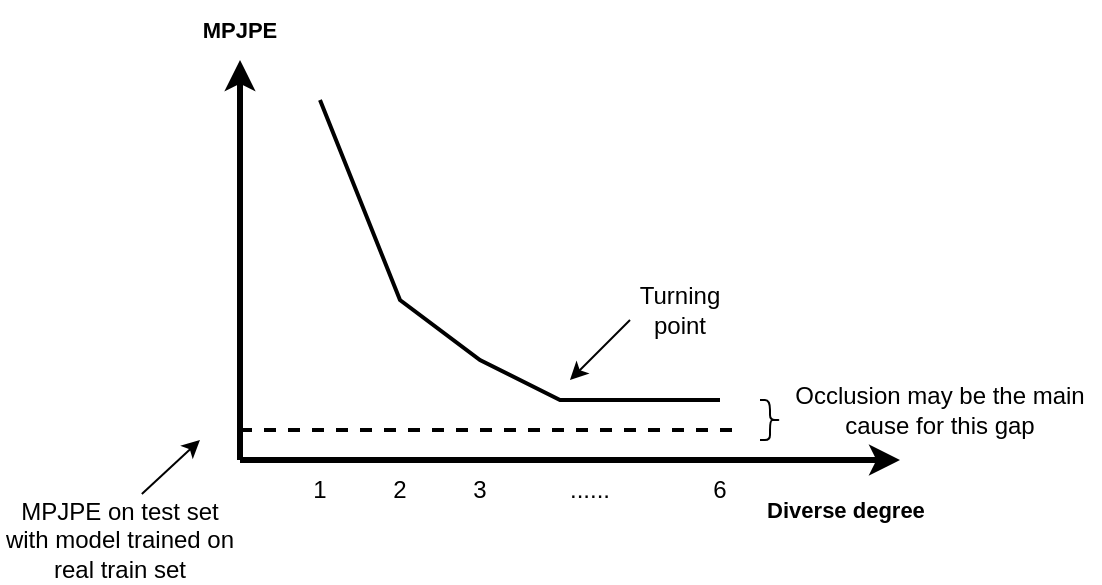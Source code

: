 <mxfile version="22.0.4" type="github">
  <diagram name="第 1 页" id="BZ15HrykAjEuu7JF3pu7">
    <mxGraphModel dx="1296" dy="703" grid="1" gridSize="10" guides="1" tooltips="1" connect="1" arrows="1" fold="1" page="1" pageScale="1" pageWidth="827" pageHeight="1169" math="0" shadow="0">
      <root>
        <mxCell id="0" />
        <mxCell id="1" parent="0" />
        <mxCell id="IbeqkmLSxnjWZuMZQOvI-1" value="" style="endArrow=classic;html=1;rounded=0;strokeWidth=3;" edge="1" parent="1">
          <mxGeometry width="50" height="50" relative="1" as="geometry">
            <mxPoint x="160" y="320" as="sourcePoint" />
            <mxPoint x="160" y="120" as="targetPoint" />
          </mxGeometry>
        </mxCell>
        <mxCell id="IbeqkmLSxnjWZuMZQOvI-2" value="" style="endArrow=classic;html=1;rounded=0;strokeWidth=3;" edge="1" parent="1">
          <mxGeometry width="50" height="50" relative="1" as="geometry">
            <mxPoint x="160" y="320" as="sourcePoint" />
            <mxPoint x="490" y="320" as="targetPoint" />
          </mxGeometry>
        </mxCell>
        <mxCell id="IbeqkmLSxnjWZuMZQOvI-3" value="&lt;font style=&quot;font-size: 11px;&quot;&gt;&lt;b&gt;MPJPE&lt;/b&gt;&lt;/font&gt;" style="text;html=1;strokeColor=none;fillColor=none;align=center;verticalAlign=middle;whiteSpace=wrap;rounded=0;" vertex="1" parent="1">
          <mxGeometry x="130" y="90" width="60" height="30" as="geometry" />
        </mxCell>
        <mxCell id="IbeqkmLSxnjWZuMZQOvI-4" value="&lt;span style=&quot;font-size: 11px;&quot;&gt;&lt;b&gt;Diverse degree&lt;/b&gt;&lt;/span&gt;" style="text;html=1;strokeColor=none;fillColor=none;align=center;verticalAlign=middle;whiteSpace=wrap;rounded=0;" vertex="1" parent="1">
          <mxGeometry x="413" y="330" width="100" height="30" as="geometry" />
        </mxCell>
        <mxCell id="IbeqkmLSxnjWZuMZQOvI-5" value="" style="endArrow=none;html=1;rounded=0;strokeWidth=2;" edge="1" parent="1">
          <mxGeometry width="50" height="50" relative="1" as="geometry">
            <mxPoint x="400" y="290" as="sourcePoint" />
            <mxPoint x="200" y="140" as="targetPoint" />
            <Array as="points">
              <mxPoint x="320" y="290" />
              <mxPoint x="280" y="270" />
              <mxPoint x="240" y="240" />
            </Array>
          </mxGeometry>
        </mxCell>
        <mxCell id="IbeqkmLSxnjWZuMZQOvI-9" value="1" style="text;html=1;strokeColor=none;fillColor=none;align=center;verticalAlign=middle;whiteSpace=wrap;rounded=0;" vertex="1" parent="1">
          <mxGeometry x="190" y="320" width="20" height="30" as="geometry" />
        </mxCell>
        <mxCell id="IbeqkmLSxnjWZuMZQOvI-10" value="2" style="text;html=1;strokeColor=none;fillColor=none;align=center;verticalAlign=middle;whiteSpace=wrap;rounded=0;" vertex="1" parent="1">
          <mxGeometry x="230" y="320" width="20" height="30" as="geometry" />
        </mxCell>
        <mxCell id="IbeqkmLSxnjWZuMZQOvI-11" value="3" style="text;html=1;strokeColor=none;fillColor=none;align=center;verticalAlign=middle;whiteSpace=wrap;rounded=0;" vertex="1" parent="1">
          <mxGeometry x="270" y="320" width="20" height="30" as="geometry" />
        </mxCell>
        <mxCell id="IbeqkmLSxnjWZuMZQOvI-13" value="......" style="text;html=1;strokeColor=none;fillColor=none;align=center;verticalAlign=middle;whiteSpace=wrap;rounded=0;" vertex="1" parent="1">
          <mxGeometry x="320" y="320" width="30" height="30" as="geometry" />
        </mxCell>
        <mxCell id="IbeqkmLSxnjWZuMZQOvI-14" value="6" style="text;html=1;strokeColor=none;fillColor=none;align=center;verticalAlign=middle;whiteSpace=wrap;rounded=0;" vertex="1" parent="1">
          <mxGeometry x="390" y="320" width="20" height="30" as="geometry" />
        </mxCell>
        <mxCell id="IbeqkmLSxnjWZuMZQOvI-15" value="" style="endArrow=classic;html=1;rounded=0;" edge="1" parent="1">
          <mxGeometry width="50" height="50" relative="1" as="geometry">
            <mxPoint x="355" y="250" as="sourcePoint" />
            <mxPoint x="325" y="280" as="targetPoint" />
          </mxGeometry>
        </mxCell>
        <mxCell id="IbeqkmLSxnjWZuMZQOvI-16" value="Turning point" style="text;html=1;strokeColor=none;fillColor=none;align=center;verticalAlign=middle;whiteSpace=wrap;rounded=0;" vertex="1" parent="1">
          <mxGeometry x="350" y="230" width="60" height="30" as="geometry" />
        </mxCell>
        <mxCell id="IbeqkmLSxnjWZuMZQOvI-17" value="" style="endArrow=none;dashed=1;html=1;rounded=0;strokeWidth=2;" edge="1" parent="1">
          <mxGeometry width="50" height="50" relative="1" as="geometry">
            <mxPoint x="160" y="305" as="sourcePoint" />
            <mxPoint x="410" y="305" as="targetPoint" />
          </mxGeometry>
        </mxCell>
        <mxCell id="IbeqkmLSxnjWZuMZQOvI-18" value="" style="endArrow=classic;html=1;rounded=0;exitX=0.591;exitY=-0.075;exitDx=0;exitDy=0;exitPerimeter=0;" edge="1" parent="1" source="IbeqkmLSxnjWZuMZQOvI-19">
          <mxGeometry width="50" height="50" relative="1" as="geometry">
            <mxPoint x="110" y="330" as="sourcePoint" />
            <mxPoint x="140" y="310" as="targetPoint" />
          </mxGeometry>
        </mxCell>
        <mxCell id="IbeqkmLSxnjWZuMZQOvI-19" value="MPJPE on test set with model trained on real train set" style="text;html=1;strokeColor=none;fillColor=none;align=center;verticalAlign=middle;whiteSpace=wrap;rounded=0;" vertex="1" parent="1">
          <mxGeometry x="40" y="340" width="120" height="40" as="geometry" />
        </mxCell>
        <mxCell id="IbeqkmLSxnjWZuMZQOvI-21" value="" style="shape=curlyBracket;whiteSpace=wrap;html=1;rounded=1;flipH=1;labelPosition=right;verticalLabelPosition=middle;align=left;verticalAlign=middle;" vertex="1" parent="1">
          <mxGeometry x="420" y="290" width="10" height="20" as="geometry" />
        </mxCell>
        <mxCell id="IbeqkmLSxnjWZuMZQOvI-22" value="Occlusion may be the main cause for this gap" style="text;html=1;strokeColor=none;fillColor=none;align=center;verticalAlign=middle;whiteSpace=wrap;rounded=0;" vertex="1" parent="1">
          <mxGeometry x="430" y="280" width="160" height="30" as="geometry" />
        </mxCell>
      </root>
    </mxGraphModel>
  </diagram>
</mxfile>
